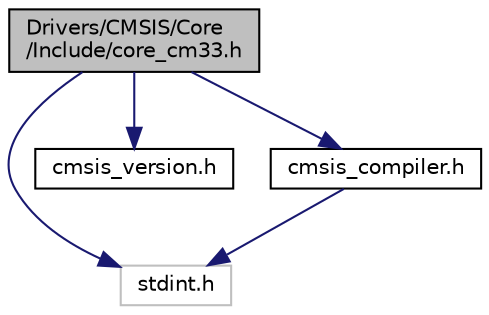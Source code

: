 digraph "Drivers/CMSIS/Core/Include/core_cm33.h"
{
 // LATEX_PDF_SIZE
  edge [fontname="Helvetica",fontsize="10",labelfontname="Helvetica",labelfontsize="10"];
  node [fontname="Helvetica",fontsize="10",shape=record];
  Node1 [label="Drivers/CMSIS/Core\l/Include/core_cm33.h",height=0.2,width=0.4,color="black", fillcolor="grey75", style="filled", fontcolor="black",tooltip="CMSIS Cortex-M33 Core Peripheral Access Layer Header File."];
  Node1 -> Node2 [color="midnightblue",fontsize="10",style="solid",fontname="Helvetica"];
  Node2 [label="stdint.h",height=0.2,width=0.4,color="grey75", fillcolor="white", style="filled",tooltip=" "];
  Node1 -> Node3 [color="midnightblue",fontsize="10",style="solid",fontname="Helvetica"];
  Node3 [label="cmsis_version.h",height=0.2,width=0.4,color="black", fillcolor="white", style="filled",URL="$_core_2_include_2cmsis__version_8h.html",tooltip="CMSIS Core(M) Version definitions."];
  Node1 -> Node4 [color="midnightblue",fontsize="10",style="solid",fontname="Helvetica"];
  Node4 [label="cmsis_compiler.h",height=0.2,width=0.4,color="black", fillcolor="white", style="filled",URL="$_core_2_include_2cmsis__compiler_8h.html",tooltip="CMSIS compiler generic header file."];
  Node4 -> Node2 [color="midnightblue",fontsize="10",style="solid",fontname="Helvetica"];
}
